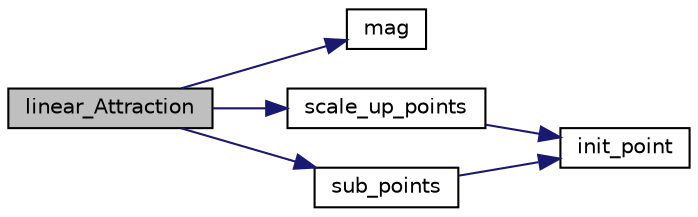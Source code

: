 digraph "linear_Attraction"
{
 // LATEX_PDF_SIZE
  edge [fontname="Helvetica",fontsize="10",labelfontname="Helvetica",labelfontsize="10"];
  node [fontname="Helvetica",fontsize="10",shape=record];
  rankdir="LR";
  Node1 [label="linear_Attraction",height=0.2,width=0.4,color="black", fillcolor="grey75", style="filled", fontcolor="black",tooltip=" "];
  Node1 -> Node2 [color="midnightblue",fontsize="10",style="solid",fontname="Helvetica"];
  Node2 [label="mag",height=0.2,width=0.4,color="black", fillcolor="white", style="filled",URL="$con_steer_8c.html#ad0b65ba34175af6ad9474077de4e1c99",tooltip=" "];
  Node1 -> Node3 [color="midnightblue",fontsize="10",style="solid",fontname="Helvetica"];
  Node3 [label="scale_up_points",height=0.2,width=0.4,color="black", fillcolor="white", style="filled",URL="$con_steer_8c.html#aac83203636d12532da0bf5e5892d0f5b",tooltip=" "];
  Node3 -> Node4 [color="midnightblue",fontsize="10",style="solid",fontname="Helvetica"];
  Node4 [label="init_point",height=0.2,width=0.4,color="black", fillcolor="white", style="filled",URL="$con_steer_8c.html#aa2a37b6501d6e8496019e814f31fe4c0",tooltip=" "];
  Node1 -> Node5 [color="midnightblue",fontsize="10",style="solid",fontname="Helvetica"];
  Node5 [label="sub_points",height=0.2,width=0.4,color="black", fillcolor="white", style="filled",URL="$con_steer_8c.html#a09acf1f60a0bc6035261f810602c46c2",tooltip=" "];
  Node5 -> Node4 [color="midnightblue",fontsize="10",style="solid",fontname="Helvetica"];
}
